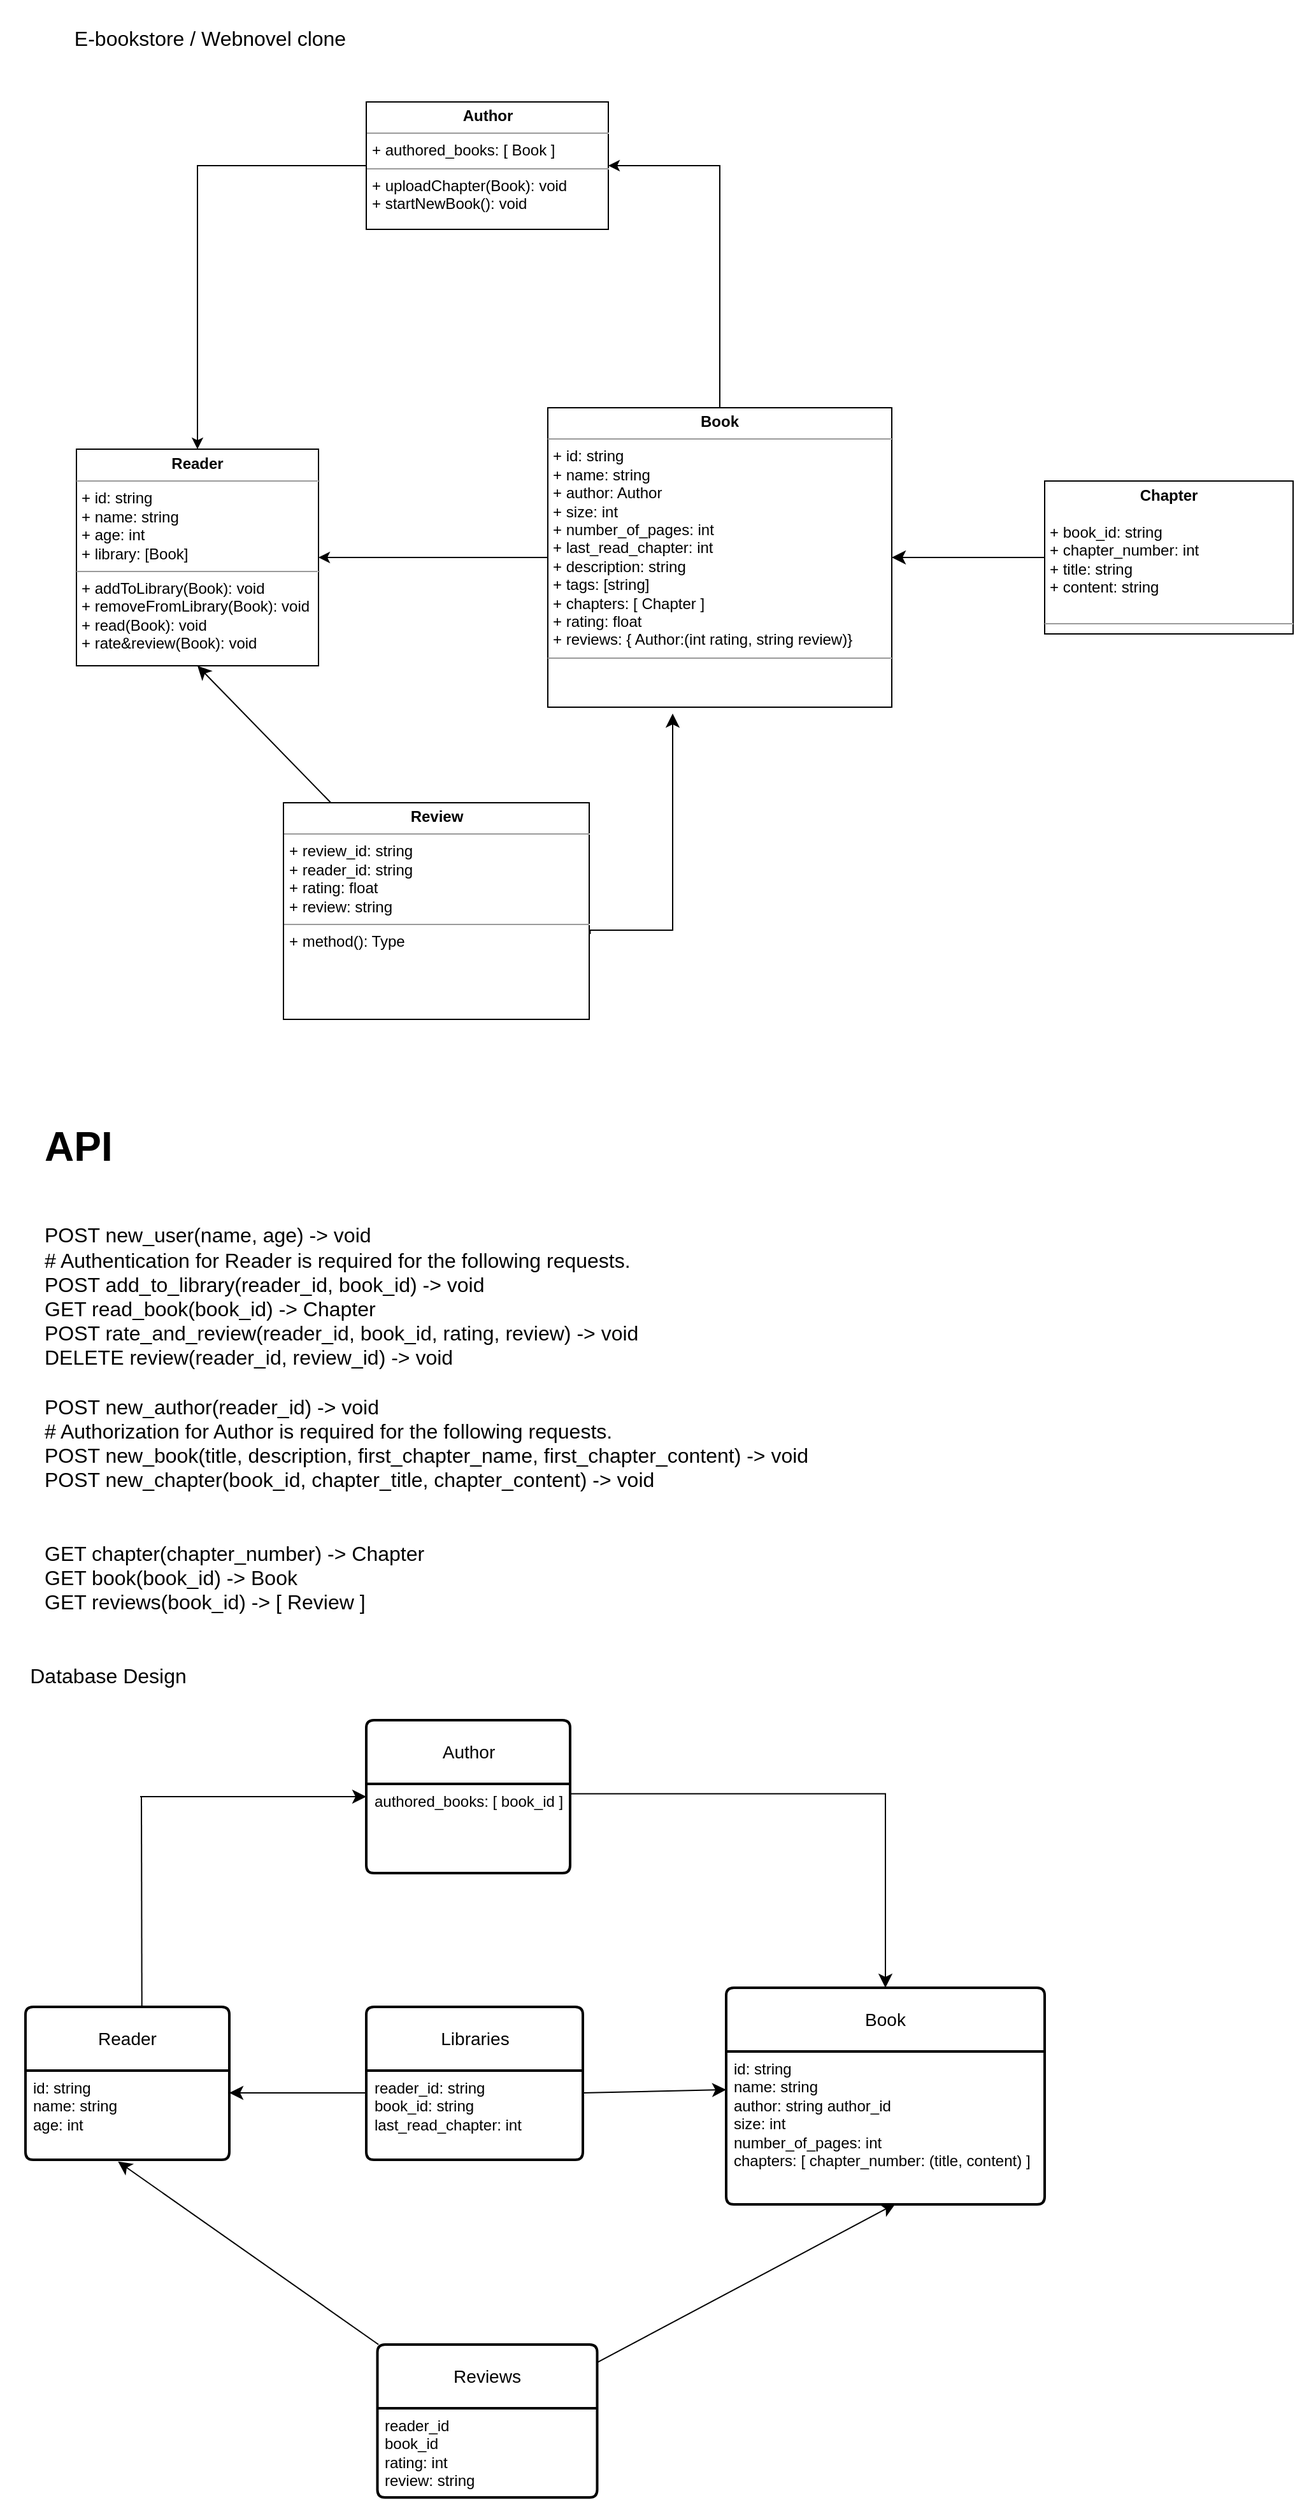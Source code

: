 <mxfile version="21.1.1" type="github">
  <diagram name="Page-1" id="EpTIC0iN0pevn_OFVpbt">
    <mxGraphModel dx="993" dy="456" grid="1" gridSize="10" guides="1" tooltips="1" connect="1" arrows="1" fold="1" page="1" pageScale="1" pageWidth="850" pageHeight="1100" math="0" shadow="0">
      <root>
        <mxCell id="0" />
        <mxCell id="1" parent="0" />
        <mxCell id="3I-7uhJEdG1x_DePBXYu-103" style="edgeStyle=none;curved=1;rounded=0;orthogonalLoop=1;jettySize=auto;html=1;fontSize=12;startSize=8;endSize=8;" edge="1" parent="1" source="3I-7uhJEdG1x_DePBXYu-82" target="3I-7uhJEdG1x_DePBXYu-81">
          <mxGeometry relative="1" as="geometry" />
        </mxCell>
        <mxCell id="3I-7uhJEdG1x_DePBXYu-99" style="edgeStyle=none;curved=1;rounded=0;orthogonalLoop=1;jettySize=auto;html=1;fontSize=12;startSize=8;endSize=8;" edge="1" parent="1" source="3I-7uhJEdG1x_DePBXYu-87" target="3I-7uhJEdG1x_DePBXYu-86">
          <mxGeometry relative="1" as="geometry" />
        </mxCell>
        <mxCell id="3I-7uhJEdG1x_DePBXYu-4" value="&lt;p style=&quot;margin:0px;margin-top:4px;text-align:center;&quot;&gt;&lt;b&gt;Reader&lt;/b&gt;&lt;/p&gt;&lt;hr size=&quot;1&quot;&gt;&lt;p style=&quot;margin:0px;margin-left:4px;&quot;&gt;+ id: string&lt;/p&gt;&lt;p style=&quot;margin:0px;margin-left:4px;&quot;&gt;+ name: string&lt;/p&gt;&lt;p style=&quot;margin:0px;margin-left:4px;&quot;&gt;+ age: int&lt;/p&gt;&lt;p style=&quot;margin:0px;margin-left:4px;&quot;&gt;+ library: [Book]&lt;/p&gt;&lt;hr size=&quot;1&quot;&gt;&lt;p style=&quot;margin:0px;margin-left:4px;&quot;&gt;+ addToLibrary(Book): void&lt;/p&gt;&lt;p style=&quot;margin:0px;margin-left:4px;&quot;&gt;+ removeFromLibrary(Book): void&lt;/p&gt;&lt;p style=&quot;margin:0px;margin-left:4px;&quot;&gt;+ read(Book): void&lt;/p&gt;&lt;p style=&quot;margin:0px;margin-left:4px;&quot;&gt;+ rate&amp;amp;review(Book): void&lt;/p&gt;" style="verticalAlign=top;align=left;overflow=fill;fontSize=12;fontFamily=Helvetica;html=1;whiteSpace=wrap;" vertex="1" parent="1">
          <mxGeometry x="70" y="382.5" width="190" height="170" as="geometry" />
        </mxCell>
        <mxCell id="3I-7uhJEdG1x_DePBXYu-12" style="edgeStyle=orthogonalEdgeStyle;rounded=0;orthogonalLoop=1;jettySize=auto;html=1;exitX=0;exitY=0.5;exitDx=0;exitDy=0;" edge="1" parent="1" source="3I-7uhJEdG1x_DePBXYu-5" target="3I-7uhJEdG1x_DePBXYu-4">
          <mxGeometry relative="1" as="geometry" />
        </mxCell>
        <mxCell id="3I-7uhJEdG1x_DePBXYu-15" style="edgeStyle=orthogonalEdgeStyle;rounded=0;orthogonalLoop=1;jettySize=auto;html=1;entryX=1;entryY=0.5;entryDx=0;entryDy=0;" edge="1" parent="1" source="3I-7uhJEdG1x_DePBXYu-5" target="3I-7uhJEdG1x_DePBXYu-7">
          <mxGeometry relative="1" as="geometry" />
        </mxCell>
        <mxCell id="3I-7uhJEdG1x_DePBXYu-5" value="&lt;p style=&quot;margin:0px;margin-top:4px;text-align:center;&quot;&gt;&lt;b&gt;Book&lt;/b&gt;&lt;/p&gt;&lt;hr size=&quot;1&quot;&gt;&lt;p style=&quot;margin:0px;margin-left:4px;&quot;&gt;+ id: string&lt;/p&gt;&lt;p style=&quot;margin:0px;margin-left:4px;&quot;&gt;+ name: string&lt;/p&gt;&lt;p style=&quot;margin:0px;margin-left:4px;&quot;&gt;+ author: Author&lt;/p&gt;&lt;p style=&quot;margin:0px;margin-left:4px;&quot;&gt;+ size: int&lt;/p&gt;&lt;p style=&quot;margin:0px;margin-left:4px;&quot;&gt;+ number_of_pages: int&lt;/p&gt;&lt;p style=&quot;margin:0px;margin-left:4px;&quot;&gt;+ last_read_chapter: int&lt;/p&gt;&lt;p style=&quot;margin:0px;margin-left:4px;&quot;&gt;+ description: string&lt;/p&gt;&lt;p style=&quot;margin:0px;margin-left:4px;&quot;&gt;+ tags: [string]&lt;/p&gt;&lt;p style=&quot;margin:0px;margin-left:4px;&quot;&gt;+ chapters: [ Chapter ]&lt;/p&gt;&lt;p style=&quot;margin:0px;margin-left:4px;&quot;&gt;+ rating: float&lt;/p&gt;&lt;p style=&quot;margin:0px;margin-left:4px;&quot;&gt;+ reviews: { Author:(int rating, string review)}&lt;/p&gt;&lt;hr size=&quot;1&quot;&gt;&lt;p style=&quot;margin:0px;margin-left:4px;&quot;&gt;&lt;br&gt;&lt;/p&gt;" style="verticalAlign=top;align=left;overflow=fill;fontSize=12;fontFamily=Helvetica;html=1;whiteSpace=wrap;" vertex="1" parent="1">
          <mxGeometry x="440" y="350" width="270" height="235" as="geometry" />
        </mxCell>
        <mxCell id="3I-7uhJEdG1x_DePBXYu-114" value="" style="edgeStyle=none;curved=1;rounded=0;orthogonalLoop=1;jettySize=auto;html=1;fontSize=12;startSize=8;endSize=8;" edge="1" parent="1" source="3I-7uhJEdG1x_DePBXYu-6" target="3I-7uhJEdG1x_DePBXYu-5">
          <mxGeometry relative="1" as="geometry" />
        </mxCell>
        <mxCell id="3I-7uhJEdG1x_DePBXYu-6" value="&lt;p style=&quot;margin:0px;margin-top:4px;text-align:center;&quot;&gt;&lt;b&gt;Chapter&lt;/b&gt;&lt;/p&gt;&lt;br&gt;&lt;p style=&quot;margin:0px;margin-left:4px;&quot;&gt;+ book_id: string&lt;/p&gt;&lt;p style=&quot;margin:0px;margin-left:4px;&quot;&gt;+ chapter_number: int&lt;/p&gt;&lt;p style=&quot;margin:0px;margin-left:4px;&quot;&gt;+ title: string&lt;/p&gt;&lt;p style=&quot;margin:0px;margin-left:4px;&quot;&gt;+ content: string&lt;/p&gt;&lt;p style=&quot;margin:0px;margin-left:4px;&quot;&gt;&lt;br&gt;&lt;/p&gt;&lt;hr size=&quot;1&quot;&gt;&lt;p style=&quot;margin:0px;margin-left:4px;&quot;&gt;&lt;br&gt;&lt;/p&gt;" style="verticalAlign=top;align=left;overflow=fill;fontSize=12;fontFamily=Helvetica;html=1;whiteSpace=wrap;" vertex="1" parent="1">
          <mxGeometry x="830" y="407.5" width="195" height="120" as="geometry" />
        </mxCell>
        <mxCell id="3I-7uhJEdG1x_DePBXYu-11" style="edgeStyle=orthogonalEdgeStyle;rounded=0;orthogonalLoop=1;jettySize=auto;html=1;entryX=0.5;entryY=0;entryDx=0;entryDy=0;" edge="1" parent="1" source="3I-7uhJEdG1x_DePBXYu-7" target="3I-7uhJEdG1x_DePBXYu-4">
          <mxGeometry relative="1" as="geometry" />
        </mxCell>
        <mxCell id="3I-7uhJEdG1x_DePBXYu-7" value="&lt;p style=&quot;margin:0px;margin-top:4px;text-align:center;&quot;&gt;&lt;b&gt;Author&lt;/b&gt;&lt;/p&gt;&lt;hr size=&quot;1&quot;&gt;&lt;p style=&quot;margin:0px;margin-left:4px;&quot;&gt;&lt;span style=&quot;background-color: initial;&quot;&gt;+ authored_books: [ Book ]&lt;/span&gt;&lt;br&gt;&lt;/p&gt;&lt;hr size=&quot;1&quot;&gt;&lt;p style=&quot;margin:0px;margin-left:4px;&quot;&gt;+ uploadChapter(Book): void&amp;nbsp;&lt;/p&gt;&lt;p style=&quot;margin:0px;margin-left:4px;&quot;&gt;+ startNewBook(): void&lt;/p&gt;" style="verticalAlign=top;align=left;overflow=fill;fontSize=12;fontFamily=Helvetica;html=1;whiteSpace=wrap;" vertex="1" parent="1">
          <mxGeometry x="297.5" y="110" width="190" height="100" as="geometry" />
        </mxCell>
        <mxCell id="3I-7uhJEdG1x_DePBXYu-22" value="E-bookstore / Webnovel clone" style="text;html=1;strokeColor=none;fillColor=none;align=center;verticalAlign=middle;whiteSpace=wrap;rounded=0;fontSize=16;" vertex="1" parent="1">
          <mxGeometry x="50" y="30" width="250" height="60" as="geometry" />
        </mxCell>
        <mxCell id="3I-7uhJEdG1x_DePBXYu-24" value="&lt;h1&gt;API&lt;/h1&gt;&lt;div&gt;&lt;br&gt;&lt;/div&gt;&lt;div&gt;&lt;div&gt;POST new_user(name, age) -&amp;gt; void&lt;/div&gt;&lt;/div&gt;&lt;div&gt;# Authentication for Reader is required for the following requests.&lt;/div&gt;&lt;div&gt;&lt;span style=&quot;background-color: initial;&quot;&gt;POST add_to_library(reader_id, book_id) -&amp;gt; void&lt;/span&gt;&lt;br&gt;&lt;/div&gt;&lt;div&gt;GET read_book(book_id) -&amp;gt; Chapter&lt;/div&gt;&lt;div&gt;POST rate_and_review(reader_id, book_id, rating, review) -&amp;gt; void&lt;/div&gt;&lt;div&gt;DELETE review(reader_id, review_id) -&amp;gt; void&lt;/div&gt;&lt;div&gt;&lt;br&gt;&lt;/div&gt;&lt;div&gt;&lt;div&gt;POST new_author(reader_id) -&amp;gt; void&lt;/div&gt;&lt;/div&gt;&lt;div&gt;# Authorization for Author is required for the following requests.&lt;/div&gt;&lt;div&gt;&lt;span style=&quot;background-color: initial;&quot;&gt;POST new_book(title, description, first_chapter_name, first_chapter_content) -&amp;gt; void&lt;/span&gt;&lt;br&gt;&lt;/div&gt;&lt;div&gt;POST new_chapter(book_id, chapter_title, chapter_content) -&amp;gt; void&lt;/div&gt;&lt;div&gt;&lt;br&gt;&lt;/div&gt;&lt;div&gt;&lt;br&gt;&lt;/div&gt;&lt;div&gt;GET chapter(chapter_number) -&amp;gt; Chapter&lt;/div&gt;&lt;div&gt;GET book(book_id) -&amp;gt; Book&lt;/div&gt;&lt;div&gt;GET reviews(book_id) -&amp;gt; [ Review ]&lt;/div&gt;&lt;div&gt;&lt;br&gt;&lt;/div&gt;&lt;div&gt;&lt;br&gt;&lt;/div&gt;&lt;div&gt;&lt;br&gt;&lt;/div&gt;&lt;div&gt;&lt;br&gt;&lt;/div&gt;&lt;div&gt;&lt;br&gt;&lt;/div&gt;&lt;div&gt;&lt;br&gt;&lt;/div&gt;&lt;div&gt;&lt;br&gt;&lt;/div&gt;&lt;div&gt;&lt;br&gt;&lt;/div&gt;&lt;div&gt;&lt;br&gt;&lt;/div&gt;&lt;div&gt;&lt;br&gt;&lt;/div&gt;&lt;div&gt;&lt;br&gt;&lt;/div&gt;" style="text;html=1;strokeColor=none;fillColor=none;spacing=5;spacingTop=-20;whiteSpace=wrap;overflow=hidden;rounded=0;fontSize=16;" vertex="1" parent="1">
          <mxGeometry x="40" y="900" width="770" height="510" as="geometry" />
        </mxCell>
        <mxCell id="3I-7uhJEdG1x_DePBXYu-119" style="edgeStyle=none;curved=1;rounded=0;orthogonalLoop=1;jettySize=auto;html=1;entryX=0.5;entryY=1;entryDx=0;entryDy=0;fontSize=12;startSize=8;endSize=8;" edge="1" parent="1" source="3I-7uhJEdG1x_DePBXYu-35" target="3I-7uhJEdG1x_DePBXYu-4">
          <mxGeometry relative="1" as="geometry" />
        </mxCell>
        <mxCell id="3I-7uhJEdG1x_DePBXYu-35" value="&lt;p style=&quot;margin:0px;margin-top:4px;text-align:center;&quot;&gt;&lt;b&gt;Review&lt;/b&gt;&lt;/p&gt;&lt;hr size=&quot;1&quot;&gt;&lt;p style=&quot;margin:0px;margin-left:4px;&quot;&gt;+ review_id: string&lt;/p&gt;&lt;p style=&quot;margin:0px;margin-left:4px;&quot;&gt;+ reader_id: string&lt;/p&gt;&lt;p style=&quot;margin:0px;margin-left:4px;&quot;&gt;+ rating: float&lt;/p&gt;&lt;p style=&quot;margin:0px;margin-left:4px;&quot;&gt;+ review: string&lt;/p&gt;&lt;hr size=&quot;1&quot;&gt;&lt;p style=&quot;margin:0px;margin-left:4px;&quot;&gt;+ method(): Type&lt;/p&gt;" style="verticalAlign=top;align=left;overflow=fill;fontSize=12;fontFamily=Helvetica;html=1;whiteSpace=wrap;" vertex="1" parent="1">
          <mxGeometry x="232.5" y="660" width="240" height="170" as="geometry" />
        </mxCell>
        <mxCell id="3I-7uhJEdG1x_DePBXYu-81" value="Reader" style="swimlane;childLayout=stackLayout;horizontal=1;startSize=50;horizontalStack=0;rounded=1;fontSize=14;fontStyle=0;strokeWidth=2;resizeParent=0;resizeLast=1;shadow=0;dashed=0;align=center;arcSize=4;whiteSpace=wrap;html=1;" vertex="1" parent="1">
          <mxGeometry x="30" y="1605" width="160" height="120" as="geometry" />
        </mxCell>
        <mxCell id="3I-7uhJEdG1x_DePBXYu-82" value="id: string&lt;br&gt;name: string&lt;br&gt;age: int&lt;br&gt;" style="align=left;strokeColor=none;fillColor=none;spacingLeft=4;fontSize=12;verticalAlign=top;resizable=0;rotatable=0;part=1;html=1;" vertex="1" parent="3I-7uhJEdG1x_DePBXYu-81">
          <mxGeometry y="50" width="160" height="70" as="geometry" />
        </mxCell>
        <mxCell id="3I-7uhJEdG1x_DePBXYu-102" style="edgeStyle=none;curved=1;rounded=0;orthogonalLoop=1;jettySize=auto;html=1;exitX=0.75;exitY=0;exitDx=0;exitDy=0;fontSize=12;startSize=8;endSize=8;" edge="1" parent="3I-7uhJEdG1x_DePBXYu-81" source="3I-7uhJEdG1x_DePBXYu-82" target="3I-7uhJEdG1x_DePBXYu-82">
          <mxGeometry relative="1" as="geometry" />
        </mxCell>
        <mxCell id="3I-7uhJEdG1x_DePBXYu-83" value="Database Design" style="text;html=1;strokeColor=none;fillColor=none;align=center;verticalAlign=middle;whiteSpace=wrap;rounded=0;fontSize=16;" vertex="1" parent="1">
          <mxGeometry x="10" y="1330" width="170" height="30" as="geometry" />
        </mxCell>
        <mxCell id="3I-7uhJEdG1x_DePBXYu-86" value="Book" style="swimlane;childLayout=stackLayout;horizontal=1;startSize=50;horizontalStack=0;rounded=1;fontSize=14;fontStyle=0;strokeWidth=2;resizeParent=0;resizeLast=1;shadow=0;dashed=0;align=center;arcSize=4;whiteSpace=wrap;html=1;" vertex="1" parent="1">
          <mxGeometry x="580" y="1590" width="250" height="170" as="geometry" />
        </mxCell>
        <mxCell id="3I-7uhJEdG1x_DePBXYu-87" value="id: string&lt;br&gt;name: string&lt;br&gt;author: string author_id&lt;br&gt;size: int&lt;br&gt;number_of_pages: int&lt;br&gt;chapters: [ chapter_number: (title, content) ]" style="align=left;strokeColor=none;fillColor=none;spacingLeft=4;fontSize=12;verticalAlign=top;resizable=0;rotatable=0;part=1;html=1;" vertex="1" parent="3I-7uhJEdG1x_DePBXYu-86">
          <mxGeometry y="50" width="250" height="120" as="geometry" />
        </mxCell>
        <mxCell id="3I-7uhJEdG1x_DePBXYu-88" value="Libraries" style="swimlane;childLayout=stackLayout;horizontal=1;startSize=50;horizontalStack=0;rounded=1;fontSize=14;fontStyle=0;strokeWidth=2;resizeParent=0;resizeLast=1;shadow=0;dashed=0;align=center;arcSize=4;whiteSpace=wrap;html=1;" vertex="1" parent="1">
          <mxGeometry x="297.5" y="1605" width="170" height="120" as="geometry" />
        </mxCell>
        <mxCell id="3I-7uhJEdG1x_DePBXYu-89" value="reader_id: string&lt;br&gt;book_id: string&lt;br&gt;last_read_chapter: int" style="align=left;strokeColor=none;fillColor=none;spacingLeft=4;fontSize=12;verticalAlign=top;resizable=0;rotatable=0;part=1;html=1;" vertex="1" parent="3I-7uhJEdG1x_DePBXYu-88">
          <mxGeometry y="50" width="170" height="70" as="geometry" />
        </mxCell>
        <mxCell id="3I-7uhJEdG1x_DePBXYu-100" value="" style="endArrow=classic;html=1;rounded=0;fontSize=12;startSize=8;endSize=8;curved=1;exitX=1;exitY=0.25;exitDx=0;exitDy=0;entryX=0;entryY=0.25;entryDx=0;entryDy=0;" edge="1" parent="1" source="3I-7uhJEdG1x_DePBXYu-89" target="3I-7uhJEdG1x_DePBXYu-87">
          <mxGeometry width="50" height="50" relative="1" as="geometry">
            <mxPoint x="480" y="1755" as="sourcePoint" />
            <mxPoint x="530" y="1705" as="targetPoint" />
          </mxGeometry>
        </mxCell>
        <mxCell id="3I-7uhJEdG1x_DePBXYu-101" value="" style="endArrow=classic;html=1;rounded=0;fontSize=12;startSize=8;endSize=8;curved=1;exitX=0;exitY=0.25;exitDx=0;exitDy=0;entryX=1;entryY=0.25;entryDx=0;entryDy=0;" edge="1" parent="1" source="3I-7uhJEdG1x_DePBXYu-89" target="3I-7uhJEdG1x_DePBXYu-82">
          <mxGeometry width="50" height="50" relative="1" as="geometry">
            <mxPoint x="190" y="1785" as="sourcePoint" />
            <mxPoint x="240" y="1735" as="targetPoint" />
          </mxGeometry>
        </mxCell>
        <mxCell id="3I-7uhJEdG1x_DePBXYu-120" style="edgeStyle=none;curved=1;rounded=0;orthogonalLoop=1;jettySize=auto;html=1;entryX=0.531;entryY=0.997;entryDx=0;entryDy=0;entryPerimeter=0;fontSize=12;startSize=8;endSize=8;" edge="1" parent="1" source="3I-7uhJEdG1x_DePBXYu-104" target="3I-7uhJEdG1x_DePBXYu-87">
          <mxGeometry relative="1" as="geometry" />
        </mxCell>
        <mxCell id="3I-7uhJEdG1x_DePBXYu-121" style="edgeStyle=none;curved=1;rounded=0;orthogonalLoop=1;jettySize=auto;html=1;entryX=0.454;entryY=1.019;entryDx=0;entryDy=0;entryPerimeter=0;fontSize=12;startSize=8;endSize=8;" edge="1" parent="1" source="3I-7uhJEdG1x_DePBXYu-104" target="3I-7uhJEdG1x_DePBXYu-82">
          <mxGeometry relative="1" as="geometry" />
        </mxCell>
        <mxCell id="3I-7uhJEdG1x_DePBXYu-104" value="Reviews" style="swimlane;childLayout=stackLayout;horizontal=1;startSize=50;horizontalStack=0;rounded=1;fontSize=14;fontStyle=0;strokeWidth=2;resizeParent=0;resizeLast=1;shadow=0;dashed=0;align=center;arcSize=4;whiteSpace=wrap;html=1;" vertex="1" parent="1">
          <mxGeometry x="306.25" y="1870" width="172.5" height="120" as="geometry" />
        </mxCell>
        <mxCell id="3I-7uhJEdG1x_DePBXYu-105" value="reader_id&lt;br&gt;book_id&lt;br&gt;rating: int&lt;br&gt;review: string" style="align=left;strokeColor=none;fillColor=none;spacingLeft=4;fontSize=12;verticalAlign=top;resizable=0;rotatable=0;part=1;html=1;" vertex="1" parent="3I-7uhJEdG1x_DePBXYu-104">
          <mxGeometry y="50" width="172.5" height="70" as="geometry" />
        </mxCell>
        <mxCell id="3I-7uhJEdG1x_DePBXYu-106" value="Author" style="swimlane;childLayout=stackLayout;horizontal=1;startSize=50;horizontalStack=0;rounded=1;fontSize=14;fontStyle=0;strokeWidth=2;resizeParent=0;resizeLast=1;shadow=0;dashed=0;align=center;arcSize=4;whiteSpace=wrap;html=1;" vertex="1" parent="1">
          <mxGeometry x="297.5" y="1380" width="160" height="120" as="geometry" />
        </mxCell>
        <mxCell id="3I-7uhJEdG1x_DePBXYu-107" value="authored_books: [ book_id ]" style="align=left;strokeColor=none;fillColor=none;spacingLeft=4;fontSize=12;verticalAlign=top;resizable=0;rotatable=0;part=1;html=1;" vertex="1" parent="3I-7uhJEdG1x_DePBXYu-106">
          <mxGeometry y="50" width="160" height="70" as="geometry" />
        </mxCell>
        <mxCell id="3I-7uhJEdG1x_DePBXYu-108" value="" style="edgeStyle=segmentEdgeStyle;endArrow=classic;html=1;curved=0;rounded=0;endSize=8;startSize=8;fontSize=12;exitX=0.996;exitY=0.11;exitDx=0;exitDy=0;exitPerimeter=0;entryX=0.5;entryY=0;entryDx=0;entryDy=0;" edge="1" parent="1" source="3I-7uhJEdG1x_DePBXYu-107" target="3I-7uhJEdG1x_DePBXYu-86">
          <mxGeometry width="50" height="50" relative="1" as="geometry">
            <mxPoint x="467.5" y="1440" as="sourcePoint" />
            <mxPoint x="517.5" y="1390" as="targetPoint" />
          </mxGeometry>
        </mxCell>
        <mxCell id="3I-7uhJEdG1x_DePBXYu-111" value="" style="endArrow=classic;html=1;rounded=0;fontSize=12;startSize=8;endSize=8;curved=1;entryX=0;entryY=0.5;entryDx=0;entryDy=0;" edge="1" parent="1" target="3I-7uhJEdG1x_DePBXYu-106">
          <mxGeometry width="50" height="50" relative="1" as="geometry">
            <mxPoint x="120" y="1440" as="sourcePoint" />
            <mxPoint x="180" y="1430" as="targetPoint" />
          </mxGeometry>
        </mxCell>
        <mxCell id="3I-7uhJEdG1x_DePBXYu-112" value="" style="endArrow=none;html=1;rounded=0;fontSize=12;startSize=8;endSize=8;curved=1;exitX=0.571;exitY=0.006;exitDx=0;exitDy=0;exitPerimeter=0;" edge="1" parent="1" source="3I-7uhJEdG1x_DePBXYu-81">
          <mxGeometry width="50" height="50" relative="1" as="geometry">
            <mxPoint x="110" y="1570" as="sourcePoint" />
            <mxPoint x="121" y="1440" as="targetPoint" />
          </mxGeometry>
        </mxCell>
        <mxCell id="3I-7uhJEdG1x_DePBXYu-115" value="" style="edgeStyle=segmentEdgeStyle;endArrow=classic;html=1;curved=0;rounded=0;endSize=8;startSize=8;fontSize=12;exitX=1.003;exitY=0.606;exitDx=0;exitDy=0;exitPerimeter=0;" edge="1" parent="1" source="3I-7uhJEdG1x_DePBXYu-35">
          <mxGeometry width="50" height="50" relative="1" as="geometry">
            <mxPoint x="487.5" y="760" as="sourcePoint" />
            <mxPoint x="538" y="590" as="targetPoint" />
            <Array as="points">
              <mxPoint x="473" y="760" />
              <mxPoint x="538" y="760" />
            </Array>
          </mxGeometry>
        </mxCell>
      </root>
    </mxGraphModel>
  </diagram>
</mxfile>
